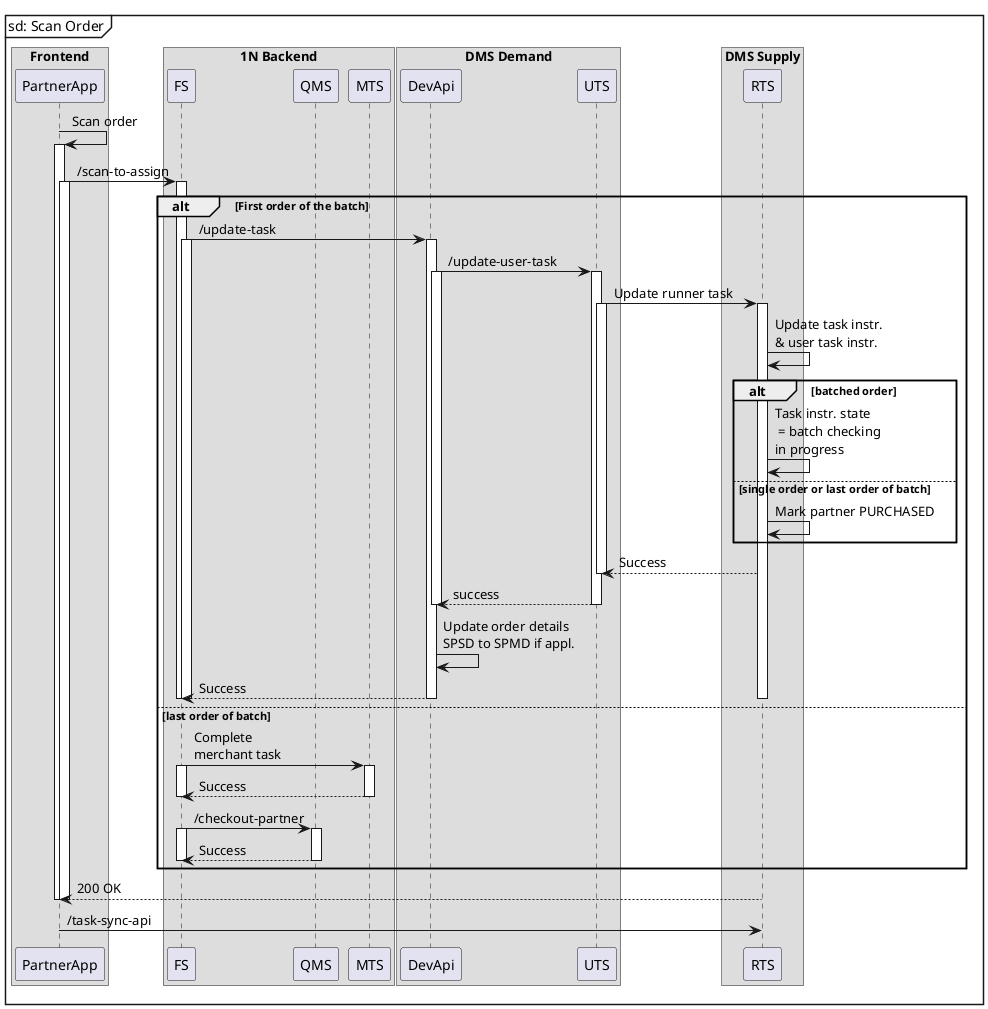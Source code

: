 @startuml
mainframe sd: Scan Order

box "Frontend"
participant PartnerApp
box end

'box "API Gateway"
'participant ScanToAssignDAG
'box end

box "1N Backend"
participant FS
participant QMS
participant MTS
box end

box "DMS Demand"
participant DevApi
participant UTS
box end


box "DMS Supply"
participant RTS
box end



PartnerApp -> PartnerApp: Scan order
activate PartnerApp

' Remove RTS.
' Avoid RTS push to app on batch order scan
' Subsequent scans should go to RTS from app
' (via API gateway)
' What happens to DevAPI data
' if batch scan expires.
'

PartnerApp -> FS: /scan-to-assign
alt First order of the batch
activate PartnerApp
activate FS
FS -> DevApi: /update-task
activate FS
activate DevApi
DevApi -> UTS: /update-user-task
activate UTS
activate DevApi
UTS -> RTS: Update runner task
activate UTS
activate RTS
RTS -> RTS: Update task instr. \n& user task instr.
alt batched order
RTS -> RTS: Task instr. state\n = batch checking\nin progress
else single order or last order of batch
RTS -> RTS: Mark partner PURCHASED
end
RTS --> UTS: Success
deactivate UTS
DevApi <-- UTS: success
deactivate UTS
deactivate DevApi
DevApi -> DevApi: Update order details\nSPSD to SPMD if appl.

DevApi --> FS: Success
deactivate DevApi
deactivate FS
deactivate RTS
deactivate FS
else last order of batch
FS -> MTS: Complete\nmerchant task
activate FS
activate MTS
MTS --> FS: Success
deactivate FS
deactivate MTS
FS -> QMS: /checkout-partner
activate FS
activate QMS
FS <-- QMS: Success
deactivate FS
deactivate QMS

end


RTS --> PartnerApp: 200 OK
deactivate RTS
deactivate PartnerApp
deactivate PartnerApp

PartnerApp -> RTS: /task-sync-api



@enduml